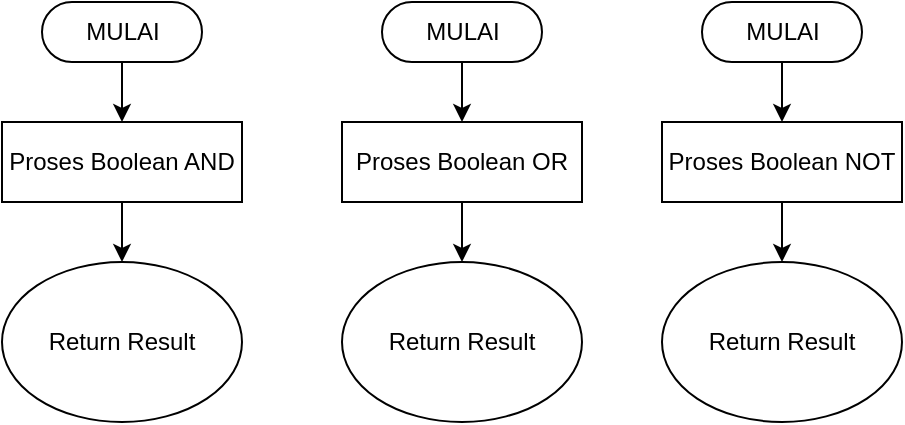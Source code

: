 <mxfile version="12.3.2" type="device" pages="1"><diagram id="qQRZy5vCop84TTNGjVuG" name="Page-1"><mxGraphModel dx="663" dy="437" grid="1" gridSize="10" guides="1" tooltips="1" connect="1" arrows="1" fold="1" page="1" pageScale="1" pageWidth="850" pageHeight="1100" math="0" shadow="0"><root><mxCell id="0"/><mxCell id="1" parent="0"/><mxCell id="t0xWRvEaYIzDBc22h_4F-4" value="" style="edgeStyle=orthogonalEdgeStyle;rounded=0;orthogonalLoop=1;jettySize=auto;html=1;" parent="1" source="t0xWRvEaYIzDBc22h_4F-1" target="t0xWRvEaYIzDBc22h_4F-2" edge="1"><mxGeometry relative="1" as="geometry"/></mxCell><mxCell id="t0xWRvEaYIzDBc22h_4F-1" value="MULAI" style="html=1;dashed=0;whitespace=wrap;shape=mxgraph.dfd.start" parent="1" vertex="1"><mxGeometry x="360" y="10" width="80" height="30" as="geometry"/></mxCell><mxCell id="t0xWRvEaYIzDBc22h_4F-5" value="" style="edgeStyle=orthogonalEdgeStyle;rounded=0;orthogonalLoop=1;jettySize=auto;html=1;" parent="1" source="t0xWRvEaYIzDBc22h_4F-2" target="t0xWRvEaYIzDBc22h_4F-3" edge="1"><mxGeometry relative="1" as="geometry"/></mxCell><mxCell id="t0xWRvEaYIzDBc22h_4F-2" value="Proses Boolean AND" style="rounded=0;whiteSpace=wrap;html=1;" parent="1" vertex="1"><mxGeometry x="340" y="70" width="120" height="40" as="geometry"/></mxCell><mxCell id="t0xWRvEaYIzDBc22h_4F-3" value="Return Result" style="ellipse;whiteSpace=wrap;html=1;" parent="1" vertex="1"><mxGeometry x="340" y="140" width="120" height="80" as="geometry"/></mxCell><mxCell id="t0xWRvEaYIzDBc22h_4F-7" value="" style="edgeStyle=orthogonalEdgeStyle;rounded=0;orthogonalLoop=1;jettySize=auto;html=1;" parent="1" source="t0xWRvEaYIzDBc22h_4F-8" target="t0xWRvEaYIzDBc22h_4F-10" edge="1"><mxGeometry relative="1" as="geometry"/></mxCell><mxCell id="t0xWRvEaYIzDBc22h_4F-8" value="MULAI" style="html=1;dashed=0;whitespace=wrap;shape=mxgraph.dfd.start" parent="1" vertex="1"><mxGeometry x="530" y="10" width="80" height="30" as="geometry"/></mxCell><mxCell id="t0xWRvEaYIzDBc22h_4F-9" value="" style="edgeStyle=orthogonalEdgeStyle;rounded=0;orthogonalLoop=1;jettySize=auto;html=1;" parent="1" source="t0xWRvEaYIzDBc22h_4F-10" target="t0xWRvEaYIzDBc22h_4F-11" edge="1"><mxGeometry relative="1" as="geometry"/></mxCell><mxCell id="t0xWRvEaYIzDBc22h_4F-10" value="Proses Boolean OR" style="rounded=0;whiteSpace=wrap;html=1;" parent="1" vertex="1"><mxGeometry x="510" y="70" width="120" height="40" as="geometry"/></mxCell><mxCell id="t0xWRvEaYIzDBc22h_4F-11" value="Return Result" style="ellipse;whiteSpace=wrap;html=1;" parent="1" vertex="1"><mxGeometry x="510" y="140" width="120" height="80" as="geometry"/></mxCell><mxCell id="t0xWRvEaYIzDBc22h_4F-12" value="" style="edgeStyle=orthogonalEdgeStyle;rounded=0;orthogonalLoop=1;jettySize=auto;html=1;" parent="1" source="t0xWRvEaYIzDBc22h_4F-13" target="t0xWRvEaYIzDBc22h_4F-15" edge="1"><mxGeometry relative="1" as="geometry"/></mxCell><mxCell id="t0xWRvEaYIzDBc22h_4F-13" value="MULAI" style="html=1;dashed=0;whitespace=wrap;shape=mxgraph.dfd.start" parent="1" vertex="1"><mxGeometry x="690" y="10" width="80" height="30" as="geometry"/></mxCell><mxCell id="t0xWRvEaYIzDBc22h_4F-14" value="" style="edgeStyle=orthogonalEdgeStyle;rounded=0;orthogonalLoop=1;jettySize=auto;html=1;" parent="1" source="t0xWRvEaYIzDBc22h_4F-15" target="t0xWRvEaYIzDBc22h_4F-16" edge="1"><mxGeometry relative="1" as="geometry"/></mxCell><mxCell id="t0xWRvEaYIzDBc22h_4F-15" value="Proses Boolean NOT" style="rounded=0;whiteSpace=wrap;html=1;" parent="1" vertex="1"><mxGeometry x="670" y="70" width="120" height="40" as="geometry"/></mxCell><mxCell id="t0xWRvEaYIzDBc22h_4F-16" value="Return Result" style="ellipse;whiteSpace=wrap;html=1;" parent="1" vertex="1"><mxGeometry x="670" y="140" width="120" height="80" as="geometry"/></mxCell></root></mxGraphModel></diagram></mxfile>
